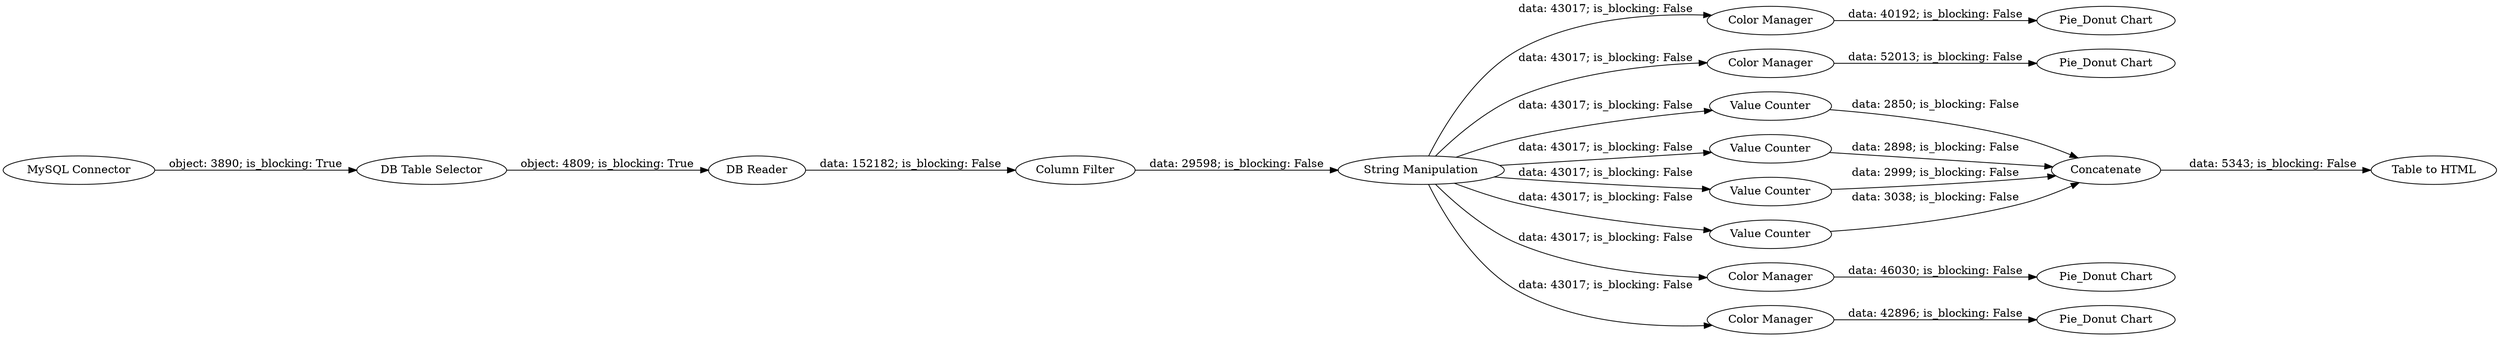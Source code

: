 digraph {
	"7130121200335764_19" [label="Pie_Donut Chart"]
	"7130121200335764_12" [label="Value Counter"]
	"7130121200335764_18" [label="Color Manager"]
	"7130121200335764_25" [label=Concatenate]
	"7130121200335764_6" [label="Column Filter"]
	"7130121200335764_11" [label="Value Counter"]
	"7130121200335764_3" [label="DB Reader"]
	"7130121200335764_20" [label="Color Manager"]
	"7130121200335764_1" [label="MySQL Connector"]
	"7130121200335764_26" [label="Table to HTML"]
	"7130121200335764_13" [label="Value Counter"]
	"7130121200335764_10" [label="Pie_Donut Chart"]
	"7130121200335764_2" [label="DB Table Selector"]
	"7130121200335764_9" [label="Color Manager"]
	"7130121200335764_24" [label="Value Counter"]
	"7130121200335764_23" [label="Pie_Donut Chart"]
	"7130121200335764_17" [label="String Manipulation"]
	"7130121200335764_22" [label="Color Manager"]
	"7130121200335764_21" [label="Pie_Donut Chart"]
	"7130121200335764_1" -> "7130121200335764_2" [label="object: 3890; is_blocking: True"]
	"7130121200335764_13" -> "7130121200335764_25" [label="data: 3038; is_blocking: False"]
	"7130121200335764_3" -> "7130121200335764_6" [label="data: 152182; is_blocking: False"]
	"7130121200335764_25" -> "7130121200335764_26" [label="data: 5343; is_blocking: False"]
	"7130121200335764_18" -> "7130121200335764_19" [label="data: 40192; is_blocking: False"]
	"7130121200335764_17" -> "7130121200335764_22" [label="data: 43017; is_blocking: False"]
	"7130121200335764_22" -> "7130121200335764_23" [label="data: 42896; is_blocking: False"]
	"7130121200335764_24" -> "7130121200335764_25" [label="data: 2898; is_blocking: False"]
	"7130121200335764_2" -> "7130121200335764_3" [label="object: 4809; is_blocking: True"]
	"7130121200335764_17" -> "7130121200335764_24" [label="data: 43017; is_blocking: False"]
	"7130121200335764_9" -> "7130121200335764_10" [label="data: 46030; is_blocking: False"]
	"7130121200335764_20" -> "7130121200335764_21" [label="data: 52013; is_blocking: False"]
	"7130121200335764_17" -> "7130121200335764_20" [label="data: 43017; is_blocking: False"]
	"7130121200335764_12" -> "7130121200335764_25" [label="data: 2999; is_blocking: False"]
	"7130121200335764_17" -> "7130121200335764_9" [label="data: 43017; is_blocking: False"]
	"7130121200335764_11" -> "7130121200335764_25" [label="data: 2850; is_blocking: False"]
	"7130121200335764_17" -> "7130121200335764_11" [label="data: 43017; is_blocking: False"]
	"7130121200335764_17" -> "7130121200335764_12" [label="data: 43017; is_blocking: False"]
	"7130121200335764_17" -> "7130121200335764_13" [label="data: 43017; is_blocking: False"]
	"7130121200335764_6" -> "7130121200335764_17" [label="data: 29598; is_blocking: False"]
	"7130121200335764_17" -> "7130121200335764_18" [label="data: 43017; is_blocking: False"]
	rankdir=LR
}
